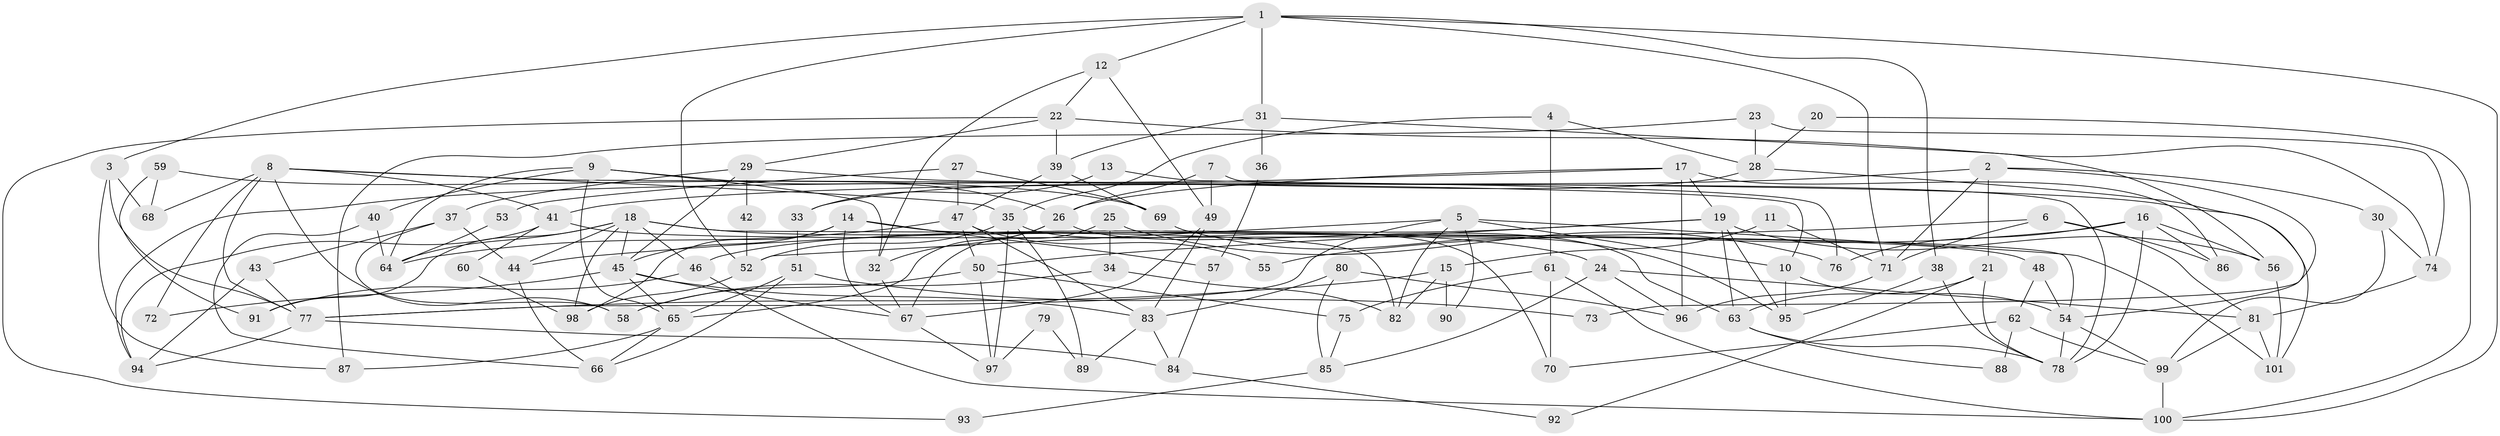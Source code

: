 // Generated by graph-tools (version 1.1) at 2025/11/02/27/25 16:11:23]
// undirected, 101 vertices, 202 edges
graph export_dot {
graph [start="1"]
  node [color=gray90,style=filled];
  1;
  2;
  3;
  4;
  5;
  6;
  7;
  8;
  9;
  10;
  11;
  12;
  13;
  14;
  15;
  16;
  17;
  18;
  19;
  20;
  21;
  22;
  23;
  24;
  25;
  26;
  27;
  28;
  29;
  30;
  31;
  32;
  33;
  34;
  35;
  36;
  37;
  38;
  39;
  40;
  41;
  42;
  43;
  44;
  45;
  46;
  47;
  48;
  49;
  50;
  51;
  52;
  53;
  54;
  55;
  56;
  57;
  58;
  59;
  60;
  61;
  62;
  63;
  64;
  65;
  66;
  67;
  68;
  69;
  70;
  71;
  72;
  73;
  74;
  75;
  76;
  77;
  78;
  79;
  80;
  81;
  82;
  83;
  84;
  85;
  86;
  87;
  88;
  89;
  90;
  91;
  92;
  93;
  94;
  95;
  96;
  97;
  98;
  99;
  100;
  101;
  1 -- 52;
  1 -- 100;
  1 -- 3;
  1 -- 12;
  1 -- 31;
  1 -- 38;
  1 -- 71;
  2 -- 30;
  2 -- 71;
  2 -- 21;
  2 -- 41;
  2 -- 73;
  3 -- 87;
  3 -- 68;
  3 -- 77;
  4 -- 61;
  4 -- 35;
  4 -- 28;
  5 -- 77;
  5 -- 10;
  5 -- 52;
  5 -- 82;
  5 -- 90;
  5 -- 101;
  6 -- 81;
  6 -- 71;
  6 -- 44;
  6 -- 86;
  7 -- 78;
  7 -- 26;
  7 -- 49;
  8 -- 68;
  8 -- 41;
  8 -- 10;
  8 -- 35;
  8 -- 58;
  8 -- 72;
  8 -- 77;
  9 -- 40;
  9 -- 26;
  9 -- 32;
  9 -- 64;
  9 -- 65;
  10 -- 95;
  10 -- 54;
  11 -- 15;
  11 -- 71;
  12 -- 49;
  12 -- 22;
  12 -- 32;
  13 -- 33;
  13 -- 76;
  14 -- 45;
  14 -- 67;
  14 -- 57;
  14 -- 82;
  14 -- 98;
  15 -- 77;
  15 -- 82;
  15 -- 90;
  16 -- 78;
  16 -- 86;
  16 -- 55;
  16 -- 56;
  16 -- 76;
  17 -- 94;
  17 -- 26;
  17 -- 19;
  17 -- 86;
  17 -- 96;
  18 -- 64;
  18 -- 45;
  18 -- 24;
  18 -- 44;
  18 -- 46;
  18 -- 54;
  18 -- 91;
  18 -- 98;
  19 -- 56;
  19 -- 46;
  19 -- 50;
  19 -- 63;
  19 -- 95;
  20 -- 100;
  20 -- 28;
  21 -- 63;
  21 -- 78;
  21 -- 92;
  22 -- 29;
  22 -- 39;
  22 -- 74;
  22 -- 93;
  23 -- 28;
  23 -- 74;
  23 -- 87;
  24 -- 96;
  24 -- 81;
  24 -- 85;
  25 -- 67;
  25 -- 34;
  25 -- 76;
  26 -- 63;
  26 -- 32;
  26 -- 65;
  27 -- 47;
  27 -- 69;
  27 -- 53;
  28 -- 54;
  28 -- 33;
  29 -- 45;
  29 -- 101;
  29 -- 37;
  29 -- 42;
  30 -- 99;
  30 -- 74;
  31 -- 39;
  31 -- 36;
  31 -- 56;
  32 -- 67;
  33 -- 51;
  34 -- 58;
  34 -- 82;
  35 -- 52;
  35 -- 70;
  35 -- 89;
  35 -- 97;
  36 -- 57;
  37 -- 44;
  37 -- 43;
  37 -- 58;
  38 -- 78;
  38 -- 95;
  39 -- 47;
  39 -- 69;
  40 -- 66;
  40 -- 64;
  41 -- 94;
  41 -- 48;
  41 -- 60;
  42 -- 52;
  43 -- 77;
  43 -- 94;
  44 -- 66;
  45 -- 67;
  45 -- 65;
  45 -- 72;
  45 -- 83;
  46 -- 91;
  46 -- 100;
  47 -- 50;
  47 -- 83;
  47 -- 55;
  47 -- 64;
  48 -- 54;
  48 -- 62;
  49 -- 67;
  49 -- 83;
  50 -- 58;
  50 -- 75;
  50 -- 97;
  51 -- 66;
  51 -- 65;
  51 -- 73;
  52 -- 98;
  53 -- 64;
  54 -- 78;
  54 -- 99;
  56 -- 101;
  57 -- 84;
  59 -- 91;
  59 -- 69;
  59 -- 68;
  60 -- 98;
  61 -- 70;
  61 -- 100;
  61 -- 75;
  62 -- 99;
  62 -- 70;
  62 -- 88;
  63 -- 78;
  63 -- 88;
  65 -- 66;
  65 -- 87;
  67 -- 97;
  69 -- 95;
  71 -- 96;
  74 -- 81;
  75 -- 85;
  77 -- 84;
  77 -- 94;
  79 -- 89;
  79 -- 97;
  80 -- 83;
  80 -- 85;
  80 -- 96;
  81 -- 101;
  81 -- 99;
  83 -- 84;
  83 -- 89;
  84 -- 92;
  85 -- 93;
  99 -- 100;
}
